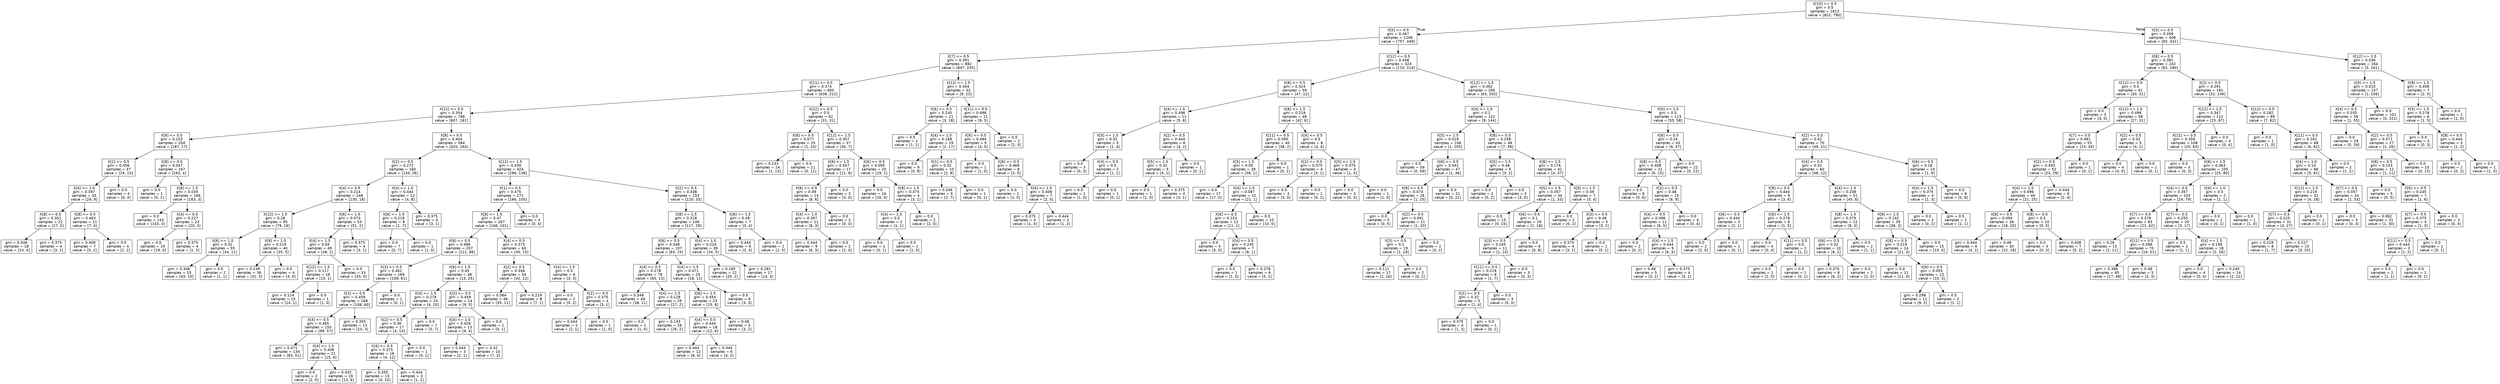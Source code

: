 digraph Tree {
node [shape=box, fontname="helvetica"] ;
edge [fontname="helvetica"] ;
0 [label="X[10] <= 0.5\ngini = 0.5\nsamples = 1612\nvalue = [822, 790]"] ;
1 [label="X[5] <= 0.5\ngini = 0.467\nsamples = 1206\nvalue = [757, 449]"] ;
0 -> 1 [labeldistance=2.5, labelangle=45, headlabel="True"] ;
2 [label="X[7] <= 0.5\ngini = 0.391\nsamples = 882\nvalue = [647, 235]"] ;
1 -> 2 ;
3 [label="X[11] <= 0.5\ngini = 0.374\nsamples = 850\nvalue = [638, 212]"] ;
2 -> 3 ;
4 [label="X[12] <= 0.5\ngini = 0.354\nsamples = 788\nvalue = [607, 181]"] ;
3 -> 4 ;
5 [label="X[6] <= 0.5\ngini = 0.153\nsamples = 204\nvalue = [187, 17]"] ;
4 -> 5 ;
6 [label="X[2] <= 0.5\ngini = 0.456\nsamples = 37\nvalue = [24, 13]"] ;
5 -> 6 ;
7 [label="X[4] <= 1.0\ngini = 0.397\nsamples = 33\nvalue = [24, 9]"] ;
6 -> 7 ;
8 [label="X[8] <= 0.5\ngini = 0.351\nsamples = 22\nvalue = [17, 5]"] ;
7 -> 8 ;
9 [label="gini = 0.346\nsamples = 18\nvalue = [14, 4]"] ;
8 -> 9 ;
10 [label="gini = 0.375\nsamples = 4\nvalue = [3, 1]"] ;
8 -> 10 ;
11 [label="X[8] <= 0.5\ngini = 0.463\nsamples = 11\nvalue = [7, 4]"] ;
7 -> 11 ;
12 [label="gini = 0.408\nsamples = 7\nvalue = [5, 2]"] ;
11 -> 12 ;
13 [label="gini = 0.5\nsamples = 4\nvalue = [2, 2]"] ;
11 -> 13 ;
14 [label="gini = 0.0\nsamples = 4\nvalue = [0, 4]"] ;
6 -> 14 ;
15 [label="X[8] <= 0.5\ngini = 0.047\nsamples = 167\nvalue = [163, 4]"] ;
5 -> 15 ;
16 [label="gini = 0.0\nsamples = 1\nvalue = [0, 1]"] ;
15 -> 16 ;
17 [label="X[8] <= 1.5\ngini = 0.035\nsamples = 166\nvalue = [163, 3]"] ;
15 -> 17 ;
18 [label="gini = 0.0\nsamples = 143\nvalue = [143, 0]"] ;
17 -> 18 ;
19 [label="X[4] <= 0.5\ngini = 0.227\nsamples = 23\nvalue = [20, 3]"] ;
17 -> 19 ;
20 [label="gini = 0.0\nsamples = 19\nvalue = [19, 0]"] ;
19 -> 20 ;
21 [label="gini = 0.375\nsamples = 4\nvalue = [1, 3]"] ;
19 -> 21 ;
22 [label="X[8] <= 0.5\ngini = 0.404\nsamples = 584\nvalue = [420, 164]"] ;
4 -> 22 ;
23 [label="X[2] <= 0.5\ngini = 0.272\nsamples = 160\nvalue = [134, 26]"] ;
22 -> 23 ;
24 [label="X[4] <= 0.5\ngini = 0.214\nsamples = 148\nvalue = [130, 18]"] ;
23 -> 24 ;
25 [label="X[12] <= 1.5\ngini = 0.28\nsamples = 95\nvalue = [79, 16]"] ;
24 -> 25 ;
26 [label="X[6] <= 1.0\ngini = 0.32\nsamples = 55\nvalue = [44, 11]"] ;
25 -> 26 ;
27 [label="gini = 0.306\nsamples = 53\nvalue = [43, 10]"] ;
26 -> 27 ;
28 [label="gini = 0.5\nsamples = 2\nvalue = [1, 1]"] ;
26 -> 28 ;
29 [label="X[6] <= 1.0\ngini = 0.219\nsamples = 40\nvalue = [35, 5]"] ;
25 -> 29 ;
30 [label="gini = 0.239\nsamples = 36\nvalue = [31, 5]"] ;
29 -> 30 ;
31 [label="gini = 0.0\nsamples = 4\nvalue = [4, 0]"] ;
29 -> 31 ;
32 [label="X[6] <= 1.5\ngini = 0.073\nsamples = 53\nvalue = [51, 2]"] ;
24 -> 32 ;
33 [label="X[4] <= 1.5\ngini = 0.04\nsamples = 49\nvalue = [48, 1]"] ;
32 -> 33 ;
34 [label="X[12] <= 1.5\ngini = 0.117\nsamples = 16\nvalue = [15, 1]"] ;
33 -> 34 ;
35 [label="gini = 0.124\nsamples = 15\nvalue = [14, 1]"] ;
34 -> 35 ;
36 [label="gini = 0.0\nsamples = 1\nvalue = [1, 0]"] ;
34 -> 36 ;
37 [label="gini = 0.0\nsamples = 33\nvalue = [33, 0]"] ;
33 -> 37 ;
38 [label="gini = 0.375\nsamples = 4\nvalue = [3, 1]"] ;
32 -> 38 ;
39 [label="X[4] <= 1.0\ngini = 0.444\nsamples = 12\nvalue = [4, 8]"] ;
23 -> 39 ;
40 [label="X[6] <= 1.0\ngini = 0.219\nsamples = 8\nvalue = [1, 7]"] ;
39 -> 40 ;
41 [label="gini = 0.0\nsamples = 7\nvalue = [0, 7]"] ;
40 -> 41 ;
42 [label="gini = 0.0\nsamples = 1\nvalue = [1, 0]"] ;
40 -> 42 ;
43 [label="gini = 0.375\nsamples = 4\nvalue = [3, 1]"] ;
39 -> 43 ;
44 [label="X[12] <= 1.5\ngini = 0.439\nsamples = 424\nvalue = [286, 138]"] ;
22 -> 44 ;
45 [label="X[1] <= 0.5\ngini = 0.475\nsamples = 271\nvalue = [166, 105]"] ;
44 -> 45 ;
46 [label="X[8] <= 1.5\ngini = 0.47\nsamples = 267\nvalue = [166, 101]"] ;
45 -> 46 ;
47 [label="X[6] <= 0.5\ngini = 0.486\nsamples = 207\nvalue = [121, 86]"] ;
46 -> 47 ;
48 [label="X[3] <= 0.5\ngini = 0.461\nsamples = 169\nvalue = [108, 61]"] ;
47 -> 48 ;
49 [label="X[2] <= 0.5\ngini = 0.459\nsamples = 168\nvalue = [108, 60]"] ;
48 -> 49 ;
50 [label="X[4] <= 0.5\ngini = 0.465\nsamples = 155\nvalue = [98, 57]"] ;
49 -> 50 ;
51 [label="gini = 0.471\nsamples = 134\nvalue = [83, 51]"] ;
50 -> 51 ;
52 [label="X[4] <= 1.5\ngini = 0.408\nsamples = 21\nvalue = [15, 6]"] ;
50 -> 52 ;
53 [label="gini = 0.0\nsamples = 2\nvalue = [2, 0]"] ;
52 -> 53 ;
54 [label="gini = 0.432\nsamples = 19\nvalue = [13, 6]"] ;
52 -> 54 ;
55 [label="gini = 0.355\nsamples = 13\nvalue = [10, 3]"] ;
49 -> 55 ;
56 [label="gini = 0.0\nsamples = 1\nvalue = [0, 1]"] ;
48 -> 56 ;
57 [label="X[6] <= 1.5\ngini = 0.45\nsamples = 38\nvalue = [13, 25]"] ;
47 -> 57 ;
58 [label="X[4] <= 1.5\ngini = 0.278\nsamples = 24\nvalue = [4, 20]"] ;
57 -> 58 ;
59 [label="X[2] <= 0.5\ngini = 0.36\nsamples = 17\nvalue = [4, 13]"] ;
58 -> 59 ;
60 [label="X[4] <= 0.5\ngini = 0.375\nsamples = 16\nvalue = [4, 12]"] ;
59 -> 60 ;
61 [label="gini = 0.355\nsamples = 13\nvalue = [3, 10]"] ;
60 -> 61 ;
62 [label="gini = 0.444\nsamples = 3\nvalue = [1, 2]"] ;
60 -> 62 ;
63 [label="gini = 0.0\nsamples = 1\nvalue = [0, 1]"] ;
59 -> 63 ;
64 [label="gini = 0.0\nsamples = 7\nvalue = [0, 7]"] ;
58 -> 64 ;
65 [label="X[2] <= 0.5\ngini = 0.459\nsamples = 14\nvalue = [9, 5]"] ;
57 -> 65 ;
66 [label="X[4] <= 1.0\ngini = 0.426\nsamples = 13\nvalue = [9, 4]"] ;
65 -> 66 ;
67 [label="gini = 0.444\nsamples = 3\nvalue = [2, 1]"] ;
66 -> 67 ;
68 [label="gini = 0.42\nsamples = 10\nvalue = [7, 3]"] ;
66 -> 68 ;
69 [label="gini = 0.0\nsamples = 1\nvalue = [0, 1]"] ;
65 -> 69 ;
70 [label="X[4] <= 0.5\ngini = 0.375\nsamples = 60\nvalue = [45, 15]"] ;
46 -> 70 ;
71 [label="X[2] <= 0.5\ngini = 0.346\nsamples = 54\nvalue = [42, 12]"] ;
70 -> 71 ;
72 [label="gini = 0.364\nsamples = 46\nvalue = [35, 11]"] ;
71 -> 72 ;
73 [label="gini = 0.219\nsamples = 8\nvalue = [7, 1]"] ;
71 -> 73 ;
74 [label="X[4] <= 1.5\ngini = 0.5\nsamples = 6\nvalue = [3, 3]"] ;
70 -> 74 ;
75 [label="gini = 0.0\nsamples = 2\nvalue = [0, 2]"] ;
74 -> 75 ;
76 [label="X[2] <= 0.5\ngini = 0.375\nsamples = 4\nvalue = [3, 1]"] ;
74 -> 76 ;
77 [label="gini = 0.444\nsamples = 3\nvalue = [2, 1]"] ;
76 -> 77 ;
78 [label="gini = 0.0\nsamples = 1\nvalue = [1, 0]"] ;
76 -> 78 ;
79 [label="gini = 0.0\nsamples = 4\nvalue = [0, 4]"] ;
45 -> 79 ;
80 [label="X[2] <= 0.5\ngini = 0.338\nsamples = 153\nvalue = [120, 33]"] ;
44 -> 80 ;
81 [label="X[8] <= 1.5\ngini = 0.318\nsamples = 146\nvalue = [117, 29]"] ;
80 -> 81 ;
82 [label="X[6] <= 0.5\ngini = 0.348\nsamples = 107\nvalue = [83, 24]"] ;
81 -> 82 ;
83 [label="X[4] <= 0.5\ngini = 0.278\nsamples = 78\nvalue = [65, 13]"] ;
82 -> 83 ;
84 [label="gini = 0.348\nsamples = 49\nvalue = [38, 11]"] ;
83 -> 84 ;
85 [label="X[4] <= 1.5\ngini = 0.128\nsamples = 29\nvalue = [27, 2]"] ;
83 -> 85 ;
86 [label="gini = 0.0\nsamples = 1\nvalue = [1, 0]"] ;
85 -> 86 ;
87 [label="gini = 0.133\nsamples = 28\nvalue = [26, 2]"] ;
85 -> 87 ;
88 [label="X[4] <= 1.5\ngini = 0.471\nsamples = 29\nvalue = [18, 11]"] ;
82 -> 88 ;
89 [label="X[6] <= 1.5\ngini = 0.454\nsamples = 23\nvalue = [15, 8]"] ;
88 -> 89 ;
90 [label="X[4] <= 0.5\ngini = 0.444\nsamples = 18\nvalue = [12, 6]"] ;
89 -> 90 ;
91 [label="gini = 0.444\nsamples = 12\nvalue = [8, 4]"] ;
90 -> 91 ;
92 [label="gini = 0.444\nsamples = 6\nvalue = [4, 2]"] ;
90 -> 92 ;
93 [label="gini = 0.48\nsamples = 5\nvalue = [3, 2]"] ;
89 -> 93 ;
94 [label="gini = 0.5\nsamples = 6\nvalue = [3, 3]"] ;
88 -> 94 ;
95 [label="X[4] <= 1.0\ngini = 0.224\nsamples = 39\nvalue = [34, 5]"] ;
81 -> 95 ;
96 [label="gini = 0.165\nsamples = 22\nvalue = [20, 2]"] ;
95 -> 96 ;
97 [label="gini = 0.291\nsamples = 17\nvalue = [14, 3]"] ;
95 -> 97 ;
98 [label="X[8] <= 1.5\ngini = 0.49\nsamples = 7\nvalue = [3, 4]"] ;
80 -> 98 ;
99 [label="gini = 0.444\nsamples = 6\nvalue = [2, 4]"] ;
98 -> 99 ;
100 [label="gini = 0.0\nsamples = 1\nvalue = [1, 0]"] ;
98 -> 100 ;
101 [label="X[12] <= 0.5\ngini = 0.5\nsamples = 62\nvalue = [31, 31]"] ;
3 -> 101 ;
102 [label="X[6] <= 0.5\ngini = 0.077\nsamples = 25\nvalue = [1, 24]"] ;
101 -> 102 ;
103 [label="gini = 0.133\nsamples = 14\nvalue = [1, 13]"] ;
102 -> 103 ;
104 [label="gini = 0.0\nsamples = 11\nvalue = [0, 11]"] ;
102 -> 104 ;
105 [label="X[12] <= 1.5\ngini = 0.307\nsamples = 37\nvalue = [30, 7]"] ;
101 -> 105 ;
106 [label="X[6] <= 1.5\ngini = 0.457\nsamples = 17\nvalue = [11, 6]"] ;
105 -> 106 ;
107 [label="X[6] <= 0.5\ngini = 0.49\nsamples = 14\nvalue = [8, 6]"] ;
106 -> 107 ;
108 [label="X[4] <= 1.0\ngini = 0.397\nsamples = 11\nvalue = [8, 3]"] ;
107 -> 108 ;
109 [label="gini = 0.444\nsamples = 9\nvalue = [6, 3]"] ;
108 -> 109 ;
110 [label="gini = 0.0\nsamples = 2\nvalue = [2, 0]"] ;
108 -> 110 ;
111 [label="gini = 0.0\nsamples = 3\nvalue = [0, 3]"] ;
107 -> 111 ;
112 [label="gini = 0.0\nsamples = 3\nvalue = [3, 0]"] ;
106 -> 112 ;
113 [label="X[6] <= 0.5\ngini = 0.095\nsamples = 20\nvalue = [19, 1]"] ;
105 -> 113 ;
114 [label="gini = 0.0\nsamples = 16\nvalue = [16, 0]"] ;
113 -> 114 ;
115 [label="X[8] <= 1.5\ngini = 0.375\nsamples = 4\nvalue = [3, 1]"] ;
113 -> 115 ;
116 [label="X[4] <= 1.0\ngini = 0.5\nsamples = 2\nvalue = [1, 1]"] ;
115 -> 116 ;
117 [label="gini = 0.0\nsamples = 1\nvalue = [0, 1]"] ;
116 -> 117 ;
118 [label="gini = 0.0\nsamples = 1\nvalue = [1, 0]"] ;
116 -> 118 ;
119 [label="gini = 0.0\nsamples = 2\nvalue = [2, 0]"] ;
115 -> 119 ;
120 [label="X[12] <= 1.5\ngini = 0.404\nsamples = 32\nvalue = [9, 23]"] ;
2 -> 120 ;
121 [label="X[6] <= 0.5\ngini = 0.245\nsamples = 21\nvalue = [3, 18]"] ;
120 -> 121 ;
122 [label="gini = 0.5\nsamples = 2\nvalue = [1, 1]"] ;
121 -> 122 ;
123 [label="X[4] <= 1.5\ngini = 0.188\nsamples = 19\nvalue = [2, 17]"] ;
121 -> 123 ;
124 [label="gini = 0.0\nsamples = 9\nvalue = [0, 9]"] ;
123 -> 124 ;
125 [label="X[1] <= 0.5\ngini = 0.32\nsamples = 10\nvalue = [2, 8]"] ;
123 -> 125 ;
126 [label="gini = 0.346\nsamples = 9\nvalue = [2, 7]"] ;
125 -> 126 ;
127 [label="gini = 0.0\nsamples = 1\nvalue = [0, 1]"] ;
125 -> 127 ;
128 [label="X[11] <= 0.5\ngini = 0.496\nsamples = 11\nvalue = [6, 5]"] ;
120 -> 128 ;
129 [label="X[6] <= 0.5\ngini = 0.494\nsamples = 9\nvalue = [4, 5]"] ;
128 -> 129 ;
130 [label="gini = 0.0\nsamples = 1\nvalue = [1, 0]"] ;
129 -> 130 ;
131 [label="X[8] <= 0.5\ngini = 0.469\nsamples = 8\nvalue = [3, 5]"] ;
129 -> 131 ;
132 [label="gini = 0.0\nsamples = 1\nvalue = [1, 0]"] ;
131 -> 132 ;
133 [label="X[4] <= 1.0\ngini = 0.408\nsamples = 7\nvalue = [2, 5]"] ;
131 -> 133 ;
134 [label="gini = 0.375\nsamples = 4\nvalue = [1, 3]"] ;
133 -> 134 ;
135 [label="gini = 0.444\nsamples = 3\nvalue = [1, 2]"] ;
133 -> 135 ;
136 [label="gini = 0.0\nsamples = 2\nvalue = [2, 0]"] ;
128 -> 136 ;
137 [label="X[12] <= 0.5\ngini = 0.448\nsamples = 324\nvalue = [110, 214]"] ;
1 -> 137 ;
138 [label="X[8] <= 0.5\ngini = 0.324\nsamples = 59\nvalue = [47, 12]"] ;
137 -> 138 ;
139 [label="X[4] <= 1.5\ngini = 0.496\nsamples = 11\nvalue = [5, 6]"] ;
138 -> 139 ;
140 [label="X[5] <= 1.5\ngini = 0.32\nsamples = 5\nvalue = [1, 4]"] ;
139 -> 140 ;
141 [label="gini = 0.0\nsamples = 3\nvalue = [0, 3]"] ;
140 -> 141 ;
142 [label="X[4] <= 0.5\ngini = 0.5\nsamples = 2\nvalue = [1, 1]"] ;
140 -> 142 ;
143 [label="gini = 0.0\nsamples = 1\nvalue = [1, 0]"] ;
142 -> 143 ;
144 [label="gini = 0.0\nsamples = 1\nvalue = [0, 1]"] ;
142 -> 144 ;
145 [label="X[2] <= 0.5\ngini = 0.444\nsamples = 6\nvalue = [4, 2]"] ;
139 -> 145 ;
146 [label="X[5] <= 1.5\ngini = 0.32\nsamples = 5\nvalue = [4, 1]"] ;
145 -> 146 ;
147 [label="gini = 0.0\nsamples = 1\nvalue = [1, 0]"] ;
146 -> 147 ;
148 [label="gini = 0.375\nsamples = 4\nvalue = [3, 1]"] ;
146 -> 148 ;
149 [label="gini = 0.0\nsamples = 1\nvalue = [0, 1]"] ;
145 -> 149 ;
150 [label="X[8] <= 1.5\ngini = 0.219\nsamples = 48\nvalue = [42, 6]"] ;
138 -> 150 ;
151 [label="X[11] <= 0.5\ngini = 0.095\nsamples = 40\nvalue = [38, 2]"] ;
150 -> 151 ;
152 [label="X[5] <= 1.5\ngini = 0.05\nsamples = 39\nvalue = [38, 1]"] ;
151 -> 152 ;
153 [label="gini = 0.0\nsamples = 17\nvalue = [17, 0]"] ;
152 -> 153 ;
154 [label="X[4] <= 1.5\ngini = 0.087\nsamples = 22\nvalue = [21, 1]"] ;
152 -> 154 ;
155 [label="X[6] <= 0.5\ngini = 0.153\nsamples = 12\nvalue = [11, 1]"] ;
154 -> 155 ;
156 [label="gini = 0.0\nsamples = 5\nvalue = [5, 0]"] ;
155 -> 156 ;
157 [label="X[4] <= 0.5\ngini = 0.245\nsamples = 7\nvalue = [6, 1]"] ;
155 -> 157 ;
158 [label="gini = 0.0\nsamples = 1\nvalue = [1, 0]"] ;
157 -> 158 ;
159 [label="gini = 0.278\nsamples = 6\nvalue = [5, 1]"] ;
157 -> 159 ;
160 [label="gini = 0.0\nsamples = 10\nvalue = [10, 0]"] ;
154 -> 160 ;
161 [label="gini = 0.0\nsamples = 1\nvalue = [0, 1]"] ;
151 -> 161 ;
162 [label="X[4] <= 0.5\ngini = 0.5\nsamples = 8\nvalue = [4, 4]"] ;
150 -> 162 ;
163 [label="X[2] <= 0.5\ngini = 0.375\nsamples = 4\nvalue = [3, 1]"] ;
162 -> 163 ;
164 [label="gini = 0.0\nsamples = 3\nvalue = [3, 0]"] ;
163 -> 164 ;
165 [label="gini = 0.0\nsamples = 1\nvalue = [0, 1]"] ;
163 -> 165 ;
166 [label="X[5] <= 1.5\ngini = 0.375\nsamples = 4\nvalue = [1, 3]"] ;
162 -> 166 ;
167 [label="gini = 0.0\nsamples = 3\nvalue = [0, 3]"] ;
166 -> 167 ;
168 [label="gini = 0.0\nsamples = 1\nvalue = [1, 0]"] ;
166 -> 168 ;
169 [label="X[12] <= 1.5\ngini = 0.362\nsamples = 265\nvalue = [63, 202]"] ;
137 -> 169 ;
170 [label="X[4] <= 1.5\ngini = 0.1\nsamples = 152\nvalue = [8, 144]"] ;
169 -> 170 ;
171 [label="X[5] <= 1.5\ngini = 0.019\nsamples = 106\nvalue = [1, 105]"] ;
170 -> 171 ;
172 [label="gini = 0.0\nsamples = 59\nvalue = [0, 59]"] ;
171 -> 172 ;
173 [label="X[6] <= 0.5\ngini = 0.042\nsamples = 47\nvalue = [1, 46]"] ;
171 -> 173 ;
174 [label="X[8] <= 0.5\ngini = 0.074\nsamples = 26\nvalue = [1, 25]"] ;
173 -> 174 ;
175 [label="gini = 0.0\nsamples = 5\nvalue = [0, 5]"] ;
174 -> 175 ;
176 [label="X[2] <= 0.5\ngini = 0.091\nsamples = 21\nvalue = [1, 20]"] ;
174 -> 176 ;
177 [label="X[3] <= 0.5\ngini = 0.1\nsamples = 19\nvalue = [1, 18]"] ;
176 -> 177 ;
178 [label="gini = 0.111\nsamples = 17\nvalue = [1, 16]"] ;
177 -> 178 ;
179 [label="gini = 0.0\nsamples = 2\nvalue = [0, 2]"] ;
177 -> 179 ;
180 [label="gini = 0.0\nsamples = 2\nvalue = [0, 2]"] ;
176 -> 180 ;
181 [label="gini = 0.0\nsamples = 21\nvalue = [0, 21]"] ;
173 -> 181 ;
182 [label="X[8] <= 0.5\ngini = 0.258\nsamples = 46\nvalue = [7, 39]"] ;
170 -> 182 ;
183 [label="X[5] <= 1.5\ngini = 0.48\nsamples = 5\nvalue = [3, 2]"] ;
182 -> 183 ;
184 [label="gini = 0.0\nsamples = 2\nvalue = [0, 2]"] ;
183 -> 184 ;
185 [label="gini = 0.0\nsamples = 3\nvalue = [3, 0]"] ;
183 -> 185 ;
186 [label="X[8] <= 1.5\ngini = 0.176\nsamples = 41\nvalue = [4, 37]"] ;
182 -> 186 ;
187 [label="X[5] <= 1.5\ngini = 0.057\nsamples = 34\nvalue = [1, 33]"] ;
186 -> 187 ;
188 [label="gini = 0.0\nsamples = 15\nvalue = [0, 15]"] ;
187 -> 188 ;
189 [label="X[6] <= 0.5\ngini = 0.1\nsamples = 19\nvalue = [1, 18]"] ;
187 -> 189 ;
190 [label="X[3] <= 0.5\ngini = 0.165\nsamples = 11\nvalue = [1, 10]"] ;
189 -> 190 ;
191 [label="X[11] <= 0.5\ngini = 0.219\nsamples = 8\nvalue = [1, 7]"] ;
190 -> 191 ;
192 [label="X[2] <= 0.5\ngini = 0.32\nsamples = 5\nvalue = [1, 4]"] ;
191 -> 192 ;
193 [label="gini = 0.375\nsamples = 4\nvalue = [1, 3]"] ;
192 -> 193 ;
194 [label="gini = 0.0\nsamples = 1\nvalue = [0, 1]"] ;
192 -> 194 ;
195 [label="gini = 0.0\nsamples = 3\nvalue = [0, 3]"] ;
191 -> 195 ;
196 [label="gini = 0.0\nsamples = 3\nvalue = [0, 3]"] ;
190 -> 196 ;
197 [label="gini = 0.0\nsamples = 8\nvalue = [0, 8]"] ;
189 -> 197 ;
198 [label="X[5] <= 1.5\ngini = 0.49\nsamples = 7\nvalue = [3, 4]"] ;
186 -> 198 ;
199 [label="gini = 0.0\nsamples = 2\nvalue = [0, 2]"] ;
198 -> 199 ;
200 [label="X[3] <= 0.5\ngini = 0.48\nsamples = 5\nvalue = [3, 2]"] ;
198 -> 200 ;
201 [label="gini = 0.375\nsamples = 4\nvalue = [3, 1]"] ;
200 -> 201 ;
202 [label="gini = 0.0\nsamples = 1\nvalue = [0, 1]"] ;
200 -> 202 ;
203 [label="X[5] <= 1.5\ngini = 0.5\nsamples = 113\nvalue = [55, 58]"] ;
169 -> 203 ;
204 [label="X[6] <= 0.5\ngini = 0.24\nsamples = 43\nvalue = [6, 37]"] ;
203 -> 204 ;
205 [label="X[8] <= 0.5\ngini = 0.408\nsamples = 21\nvalue = [6, 15]"] ;
204 -> 205 ;
206 [label="gini = 0.0\nsamples = 6\nvalue = [0, 6]"] ;
205 -> 206 ;
207 [label="X[2] <= 0.5\ngini = 0.48\nsamples = 15\nvalue = [6, 9]"] ;
205 -> 207 ;
208 [label="X[4] <= 0.5\ngini = 0.496\nsamples = 11\nvalue = [6, 5]"] ;
207 -> 208 ;
209 [label="gini = 0.0\nsamples = 2\nvalue = [0, 2]"] ;
208 -> 209 ;
210 [label="X[4] <= 1.5\ngini = 0.444\nsamples = 9\nvalue = [6, 3]"] ;
208 -> 210 ;
211 [label="gini = 0.48\nsamples = 5\nvalue = [3, 2]"] ;
210 -> 211 ;
212 [label="gini = 0.375\nsamples = 4\nvalue = [3, 1]"] ;
210 -> 212 ;
213 [label="gini = 0.0\nsamples = 4\nvalue = [0, 4]"] ;
207 -> 213 ;
214 [label="gini = 0.0\nsamples = 22\nvalue = [0, 22]"] ;
204 -> 214 ;
215 [label="X[2] <= 0.5\ngini = 0.42\nsamples = 70\nvalue = [49, 21]"] ;
203 -> 215 ;
216 [label="X[4] <= 0.5\ngini = 0.32\nsamples = 60\nvalue = [48, 12]"] ;
215 -> 216 ;
217 [label="X[8] <= 0.5\ngini = 0.444\nsamples = 9\nvalue = [3, 6]"] ;
216 -> 217 ;
218 [label="X[6] <= 0.5\ngini = 0.444\nsamples = 3\nvalue = [2, 1]"] ;
217 -> 218 ;
219 [label="gini = 0.0\nsamples = 2\nvalue = [2, 0]"] ;
218 -> 219 ;
220 [label="gini = 0.0\nsamples = 1\nvalue = [0, 1]"] ;
218 -> 220 ;
221 [label="X[6] <= 1.5\ngini = 0.278\nsamples = 6\nvalue = [1, 5]"] ;
217 -> 221 ;
222 [label="gini = 0.0\nsamples = 4\nvalue = [0, 4]"] ;
221 -> 222 ;
223 [label="X[11] <= 0.5\ngini = 0.5\nsamples = 2\nvalue = [1, 1]"] ;
221 -> 223 ;
224 [label="gini = 0.0\nsamples = 1\nvalue = [1, 0]"] ;
223 -> 224 ;
225 [label="gini = 0.0\nsamples = 1\nvalue = [0, 1]"] ;
223 -> 225 ;
226 [label="X[4] <= 1.5\ngini = 0.208\nsamples = 51\nvalue = [45, 6]"] ;
216 -> 226 ;
227 [label="X[8] <= 1.5\ngini = 0.375\nsamples = 12\nvalue = [9, 3]"] ;
226 -> 227 ;
228 [label="X[6] <= 0.5\ngini = 0.32\nsamples = 10\nvalue = [8, 2]"] ;
227 -> 228 ;
229 [label="gini = 0.375\nsamples = 8\nvalue = [6, 2]"] ;
228 -> 229 ;
230 [label="gini = 0.0\nsamples = 2\nvalue = [2, 0]"] ;
228 -> 230 ;
231 [label="gini = 0.5\nsamples = 2\nvalue = [1, 1]"] ;
227 -> 231 ;
232 [label="X[8] <= 1.5\ngini = 0.142\nsamples = 39\nvalue = [36, 3]"] ;
226 -> 232 ;
233 [label="X[8] <= 0.5\ngini = 0.219\nsamples = 24\nvalue = [21, 3]"] ;
232 -> 233 ;
234 [label="gini = 0.0\nsamples = 11\nvalue = [11, 0]"] ;
233 -> 234 ;
235 [label="X[6] <= 0.5\ngini = 0.355\nsamples = 13\nvalue = [10, 3]"] ;
233 -> 235 ;
236 [label="gini = 0.298\nsamples = 11\nvalue = [9, 2]"] ;
235 -> 236 ;
237 [label="gini = 0.5\nsamples = 2\nvalue = [1, 1]"] ;
235 -> 237 ;
238 [label="gini = 0.0\nsamples = 15\nvalue = [15, 0]"] ;
232 -> 238 ;
239 [label="X[6] <= 0.5\ngini = 0.18\nsamples = 10\nvalue = [1, 9]"] ;
215 -> 239 ;
240 [label="X[4] <= 1.5\ngini = 0.375\nsamples = 4\nvalue = [1, 3]"] ;
239 -> 240 ;
241 [label="gini = 0.0\nsamples = 2\nvalue = [0, 2]"] ;
240 -> 241 ;
242 [label="gini = 0.5\nsamples = 2\nvalue = [1, 1]"] ;
240 -> 242 ;
243 [label="gini = 0.0\nsamples = 6\nvalue = [0, 6]"] ;
239 -> 243 ;
244 [label="X[5] <= 0.5\ngini = 0.269\nsamples = 406\nvalue = [65, 341]"] ;
0 -> 244 [labeldistance=2.5, labelangle=-45, headlabel="False"] ;
245 [label="X[6] <= 0.5\ngini = 0.381\nsamples = 242\nvalue = [62, 180]"] ;
244 -> 245 ;
246 [label="X[12] <= 0.5\ngini = 0.5\nsamples = 61\nvalue = [30, 31]"] ;
245 -> 246 ;
247 [label="gini = 0.0\nsamples = 3\nvalue = [3, 0]"] ;
246 -> 247 ;
248 [label="X[12] <= 1.5\ngini = 0.498\nsamples = 58\nvalue = [27, 31]"] ;
246 -> 248 ;
249 [label="X[7] <= 0.5\ngini = 0.491\nsamples = 53\nvalue = [23, 30]"] ;
248 -> 249 ;
250 [label="X[2] <= 0.5\ngini = 0.493\nsamples = 52\nvalue = [23, 29]"] ;
249 -> 250 ;
251 [label="X[4] <= 1.0\ngini = 0.496\nsamples = 46\nvalue = [21, 25]"] ;
250 -> 251 ;
252 [label="X[8] <= 0.5\ngini = 0.494\nsamples = 36\nvalue = [16, 20]"] ;
251 -> 252 ;
253 [label="gini = 0.444\nsamples = 6\nvalue = [4, 2]"] ;
252 -> 253 ;
254 [label="gini = 0.48\nsamples = 30\nvalue = [12, 18]"] ;
252 -> 254 ;
255 [label="X[8] <= 0.5\ngini = 0.5\nsamples = 10\nvalue = [5, 5]"] ;
251 -> 255 ;
256 [label="gini = 0.0\nsamples = 3\nvalue = [0, 3]"] ;
255 -> 256 ;
257 [label="gini = 0.408\nsamples = 7\nvalue = [5, 2]"] ;
255 -> 257 ;
258 [label="gini = 0.444\nsamples = 6\nvalue = [2, 4]"] ;
250 -> 258 ;
259 [label="gini = 0.0\nsamples = 1\nvalue = [0, 1]"] ;
249 -> 259 ;
260 [label="X[2] <= 0.5\ngini = 0.32\nsamples = 5\nvalue = [4, 1]"] ;
248 -> 260 ;
261 [label="gini = 0.0\nsamples = 4\nvalue = [4, 0]"] ;
260 -> 261 ;
262 [label="gini = 0.0\nsamples = 1\nvalue = [0, 1]"] ;
260 -> 262 ;
263 [label="X[2] <= 0.5\ngini = 0.291\nsamples = 181\nvalue = [32, 149]"] ;
245 -> 263 ;
264 [label="X[12] <= 1.5\ngini = 0.347\nsamples = 112\nvalue = [25, 87]"] ;
263 -> 264 ;
265 [label="X[12] <= 0.5\ngini = 0.356\nsamples = 108\nvalue = [25, 83]"] ;
264 -> 265 ;
266 [label="gini = 0.0\nsamples = 3\nvalue = [0, 3]"] ;
265 -> 266 ;
267 [label="X[6] <= 1.5\ngini = 0.363\nsamples = 105\nvalue = [25, 80]"] ;
265 -> 267 ;
268 [label="X[4] <= 0.5\ngini = 0.357\nsamples = 103\nvalue = [24, 79]"] ;
267 -> 268 ;
269 [label="X[7] <= 0.5\ngini = 0.378\nsamples = 83\nvalue = [21, 62]"] ;
268 -> 269 ;
270 [label="gini = 0.26\nsamples = 13\nvalue = [2, 11]"] ;
269 -> 270 ;
271 [label="X[11] <= 0.5\ngini = 0.396\nsamples = 70\nvalue = [19, 51]"] ;
269 -> 271 ;
272 [label="gini = 0.386\nsamples = 65\nvalue = [17, 48]"] ;
271 -> 272 ;
273 [label="gini = 0.48\nsamples = 5\nvalue = [2, 3]"] ;
271 -> 273 ;
274 [label="X[7] <= 0.5\ngini = 0.255\nsamples = 20\nvalue = [3, 17]"] ;
268 -> 274 ;
275 [label="gini = 0.5\nsamples = 2\nvalue = [1, 1]"] ;
274 -> 275 ;
276 [label="X[4] <= 1.5\ngini = 0.198\nsamples = 18\nvalue = [2, 16]"] ;
274 -> 276 ;
277 [label="gini = 0.0\nsamples = 4\nvalue = [0, 4]"] ;
276 -> 277 ;
278 [label="gini = 0.245\nsamples = 14\nvalue = [2, 12]"] ;
276 -> 278 ;
279 [label="X[4] <= 1.0\ngini = 0.5\nsamples = 2\nvalue = [1, 1]"] ;
267 -> 279 ;
280 [label="gini = 0.0\nsamples = 1\nvalue = [0, 1]"] ;
279 -> 280 ;
281 [label="gini = 0.0\nsamples = 1\nvalue = [1, 0]"] ;
279 -> 281 ;
282 [label="gini = 0.0\nsamples = 4\nvalue = [0, 4]"] ;
264 -> 282 ;
283 [label="X[12] <= 0.5\ngini = 0.182\nsamples = 69\nvalue = [7, 62]"] ;
263 -> 283 ;
284 [label="gini = 0.0\nsamples = 1\nvalue = [1, 0]"] ;
283 -> 284 ;
285 [label="X[11] <= 0.5\ngini = 0.161\nsamples = 68\nvalue = [6, 62]"] ;
283 -> 285 ;
286 [label="X[4] <= 1.0\ngini = 0.14\nsamples = 66\nvalue = [5, 61]"] ;
285 -> 286 ;
287 [label="X[12] <= 1.5\ngini = 0.219\nsamples = 32\nvalue = [4, 28]"] ;
286 -> 287 ;
288 [label="X[7] <= 0.5\ngini = 0.225\nsamples = 31\nvalue = [4, 27]"] ;
287 -> 288 ;
289 [label="gini = 0.219\nsamples = 8\nvalue = [1, 7]"] ;
288 -> 289 ;
290 [label="gini = 0.227\nsamples = 23\nvalue = [3, 20]"] ;
288 -> 290 ;
291 [label="gini = 0.0\nsamples = 1\nvalue = [0, 1]"] ;
287 -> 291 ;
292 [label="X[7] <= 0.5\ngini = 0.057\nsamples = 34\nvalue = [1, 33]"] ;
286 -> 292 ;
293 [label="gini = 0.0\nsamples = 3\nvalue = [0, 3]"] ;
292 -> 293 ;
294 [label="gini = 0.062\nsamples = 31\nvalue = [1, 30]"] ;
292 -> 294 ;
295 [label="gini = 0.5\nsamples = 2\nvalue = [1, 1]"] ;
285 -> 295 ;
296 [label="X[12] <= 1.5\ngini = 0.036\nsamples = 164\nvalue = [3, 161]"] ;
244 -> 296 ;
297 [label="X[5] <= 1.5\ngini = 0.013\nsamples = 157\nvalue = [1, 156]"] ;
296 -> 297 ;
298 [label="X[4] <= 0.5\ngini = 0.035\nsamples = 56\nvalue = [1, 55]"] ;
297 -> 298 ;
299 [label="gini = 0.0\nsamples = 29\nvalue = [0, 29]"] ;
298 -> 299 ;
300 [label="X[2] <= 0.5\ngini = 0.071\nsamples = 27\nvalue = [1, 26]"] ;
298 -> 300 ;
301 [label="X[6] <= 0.5\ngini = 0.153\nsamples = 12\nvalue = [1, 11]"] ;
300 -> 301 ;
302 [label="gini = 0.0\nsamples = 5\nvalue = [0, 5]"] ;
301 -> 302 ;
303 [label="X[0] <= 0.5\ngini = 0.245\nsamples = 7\nvalue = [1, 6]"] ;
301 -> 303 ;
304 [label="X[7] <= 0.5\ngini = 0.375\nsamples = 4\nvalue = [1, 3]"] ;
303 -> 304 ;
305 [label="X[11] <= 0.5\ngini = 0.444\nsamples = 3\nvalue = [1, 2]"] ;
304 -> 305 ;
306 [label="gini = 0.5\nsamples = 2\nvalue = [1, 1]"] ;
305 -> 306 ;
307 [label="gini = 0.0\nsamples = 1\nvalue = [0, 1]"] ;
305 -> 307 ;
308 [label="gini = 0.0\nsamples = 1\nvalue = [0, 1]"] ;
304 -> 308 ;
309 [label="gini = 0.0\nsamples = 3\nvalue = [0, 3]"] ;
303 -> 309 ;
310 [label="gini = 0.0\nsamples = 15\nvalue = [0, 15]"] ;
300 -> 310 ;
311 [label="gini = 0.0\nsamples = 101\nvalue = [0, 101]"] ;
297 -> 311 ;
312 [label="X[8] <= 1.5\ngini = 0.408\nsamples = 7\nvalue = [2, 5]"] ;
296 -> 312 ;
313 [label="X[5] <= 1.5\ngini = 0.278\nsamples = 6\nvalue = [1, 5]"] ;
312 -> 313 ;
314 [label="gini = 0.0\nsamples = 3\nvalue = [0, 3]"] ;
313 -> 314 ;
315 [label="X[8] <= 0.5\ngini = 0.444\nsamples = 3\nvalue = [1, 2]"] ;
313 -> 315 ;
316 [label="gini = 0.0\nsamples = 2\nvalue = [0, 2]"] ;
315 -> 316 ;
317 [label="gini = 0.0\nsamples = 1\nvalue = [1, 0]"] ;
315 -> 317 ;
318 [label="gini = 0.0\nsamples = 1\nvalue = [1, 0]"] ;
312 -> 318 ;
}

